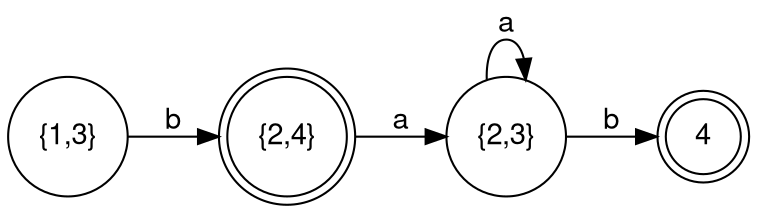 digraph dfa2 {
	fontname="Helvetica,Arial,sans-serif"
	node [fontname="Helvetica,Arial,sans-serif"]
	edge [fontname="Helvetica,Arial,sans-serif"]
	rankdir=LR;
	node [shape = doublecircle]; 4;"{2,4}"
	node [shape = circle];
	"{1,3}" -> "{2,4}" [label = "b"];
	"{2,4}" ->"{2,3}" [label = "a"];
	"{2,3}" -> "{2,3}" [label = "a"];
	"{2,3}" -> 4 [label = "b"];
}

